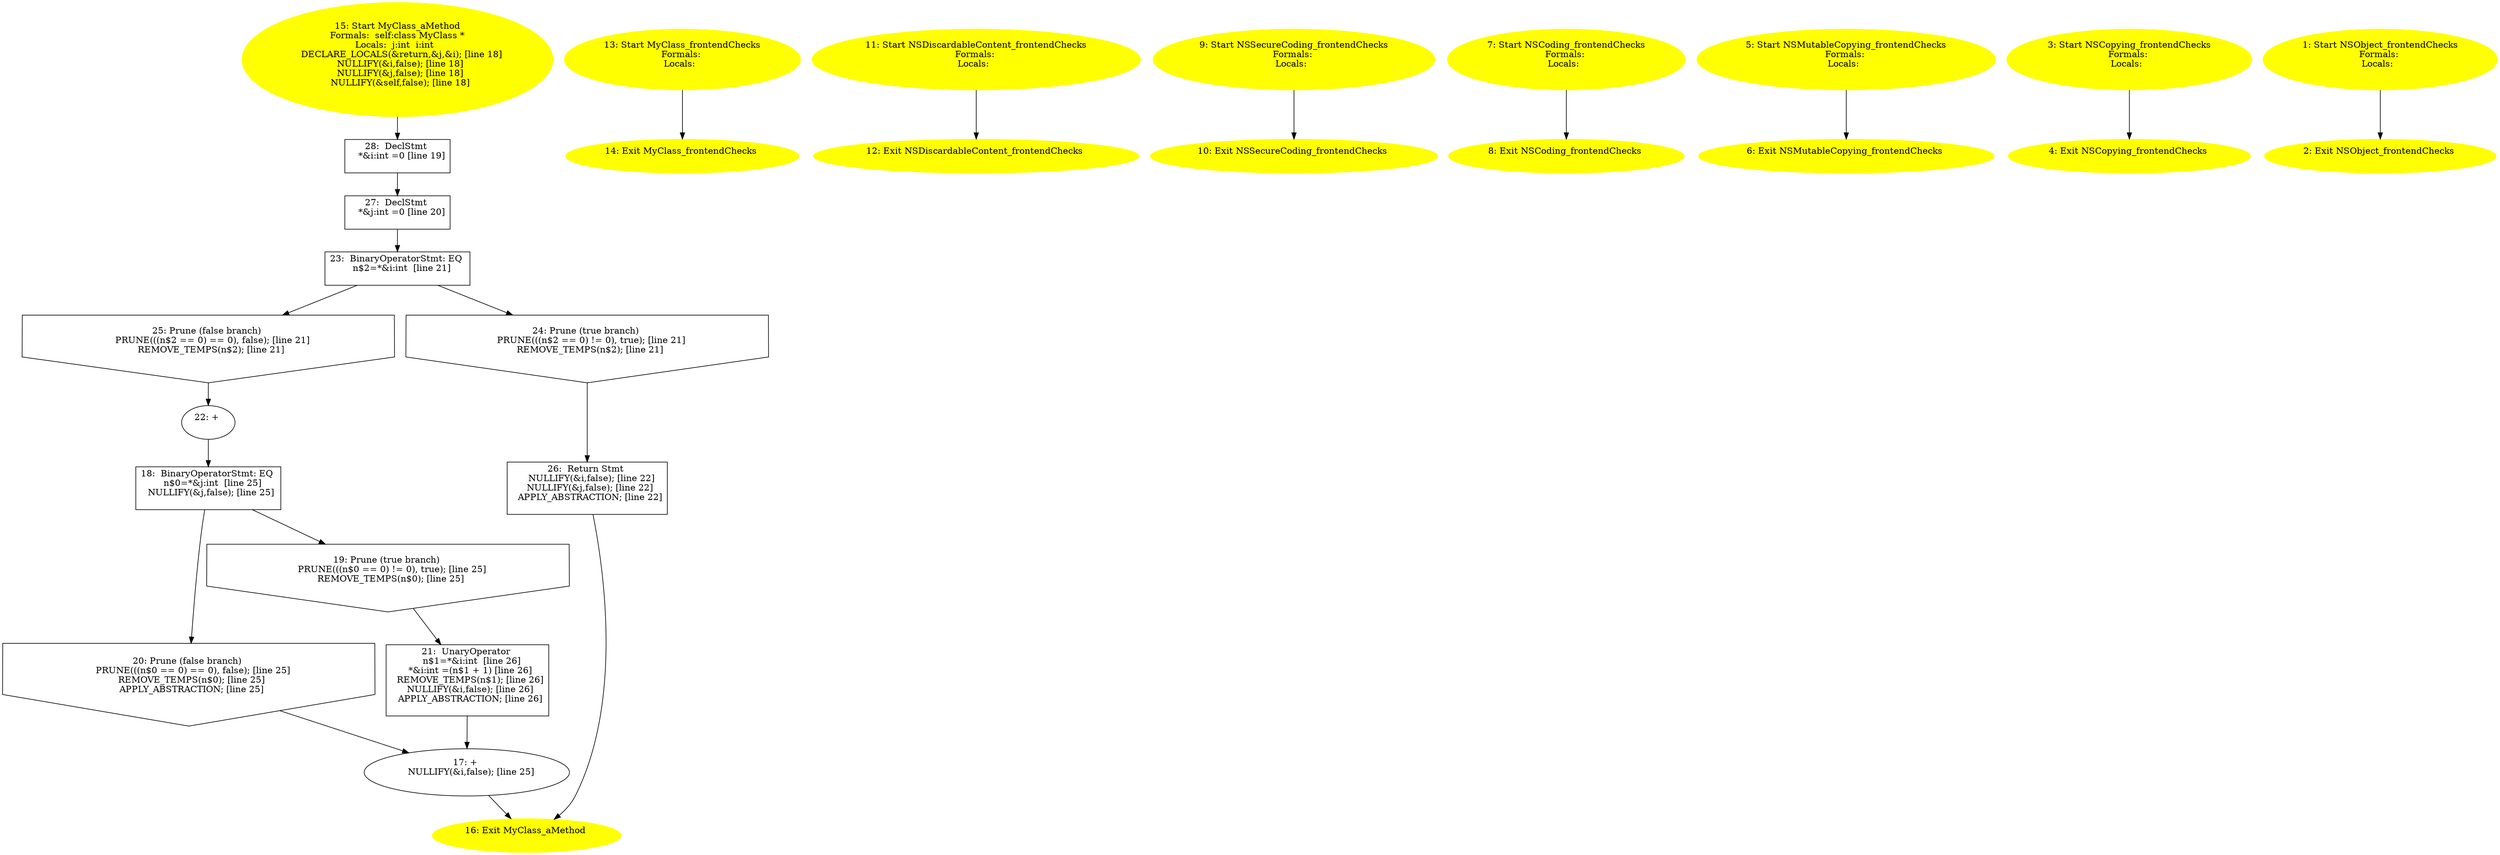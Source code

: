 digraph iCFG {
28 [label="28:  DeclStmt \n   *&i:int =0 [line 19]\n " shape="box"]
	

	 28 -> 27 ;
27 [label="27:  DeclStmt \n   *&j:int =0 [line 20]\n " shape="box"]
	

	 27 -> 23 ;
26 [label="26:  Return Stmt \n   NULLIFY(&i,false); [line 22]\n  NULLIFY(&j,false); [line 22]\n  APPLY_ABSTRACTION; [line 22]\n " shape="box"]
	

	 26 -> 16 ;
25 [label="25: Prune (false branch) \n   PRUNE(((n$2 == 0) == 0), false); [line 21]\n  REMOVE_TEMPS(n$2); [line 21]\n " shape="invhouse"]
	

	 25 -> 22 ;
24 [label="24: Prune (true branch) \n   PRUNE(((n$2 == 0) != 0), true); [line 21]\n  REMOVE_TEMPS(n$2); [line 21]\n " shape="invhouse"]
	

	 24 -> 26 ;
23 [label="23:  BinaryOperatorStmt: EQ \n   n$2=*&i:int  [line 21]\n " shape="box"]
	

	 23 -> 24 ;
	 23 -> 25 ;
22 [label="22: + \n  " ]
	

	 22 -> 18 ;
21 [label="21:  UnaryOperator \n   n$1=*&i:int  [line 26]\n  *&i:int =(n$1 + 1) [line 26]\n  REMOVE_TEMPS(n$1); [line 26]\n  NULLIFY(&i,false); [line 26]\n  APPLY_ABSTRACTION; [line 26]\n " shape="box"]
	

	 21 -> 17 ;
20 [label="20: Prune (false branch) \n   PRUNE(((n$0 == 0) == 0), false); [line 25]\n  REMOVE_TEMPS(n$0); [line 25]\n  APPLY_ABSTRACTION; [line 25]\n " shape="invhouse"]
	

	 20 -> 17 ;
19 [label="19: Prune (true branch) \n   PRUNE(((n$0 == 0) != 0), true); [line 25]\n  REMOVE_TEMPS(n$0); [line 25]\n " shape="invhouse"]
	

	 19 -> 21 ;
18 [label="18:  BinaryOperatorStmt: EQ \n   n$0=*&j:int  [line 25]\n  NULLIFY(&j,false); [line 25]\n " shape="box"]
	

	 18 -> 19 ;
	 18 -> 20 ;
17 [label="17: + \n   NULLIFY(&i,false); [line 25]\n " ]
	

	 17 -> 16 ;
16 [label="16: Exit MyClass_aMethod \n  " color=yellow style=filled]
	

15 [label="15: Start MyClass_aMethod\nFormals:  self:class MyClass *\nLocals:  j:int  i:int  \n   DECLARE_LOCALS(&return,&j,&i); [line 18]\n  NULLIFY(&i,false); [line 18]\n  NULLIFY(&j,false); [line 18]\n  NULLIFY(&self,false); [line 18]\n " color=yellow style=filled]
	

	 15 -> 28 ;
14 [label="14: Exit MyClass_frontendChecks \n  " color=yellow style=filled]
	

13 [label="13: Start MyClass_frontendChecks\nFormals: \nLocals:  \n  " color=yellow style=filled]
	

	 13 -> 14 ;
12 [label="12: Exit NSDiscardableContent_frontendChecks \n  " color=yellow style=filled]
	

11 [label="11: Start NSDiscardableContent_frontendChecks\nFormals: \nLocals:  \n  " color=yellow style=filled]
	

	 11 -> 12 ;
10 [label="10: Exit NSSecureCoding_frontendChecks \n  " color=yellow style=filled]
	

9 [label="9: Start NSSecureCoding_frontendChecks\nFormals: \nLocals:  \n  " color=yellow style=filled]
	

	 9 -> 10 ;
8 [label="8: Exit NSCoding_frontendChecks \n  " color=yellow style=filled]
	

7 [label="7: Start NSCoding_frontendChecks\nFormals: \nLocals:  \n  " color=yellow style=filled]
	

	 7 -> 8 ;
6 [label="6: Exit NSMutableCopying_frontendChecks \n  " color=yellow style=filled]
	

5 [label="5: Start NSMutableCopying_frontendChecks\nFormals: \nLocals:  \n  " color=yellow style=filled]
	

	 5 -> 6 ;
4 [label="4: Exit NSCopying_frontendChecks \n  " color=yellow style=filled]
	

3 [label="3: Start NSCopying_frontendChecks\nFormals: \nLocals:  \n  " color=yellow style=filled]
	

	 3 -> 4 ;
2 [label="2: Exit NSObject_frontendChecks \n  " color=yellow style=filled]
	

1 [label="1: Start NSObject_frontendChecks\nFormals: \nLocals:  \n  " color=yellow style=filled]
	

	 1 -> 2 ;
}
